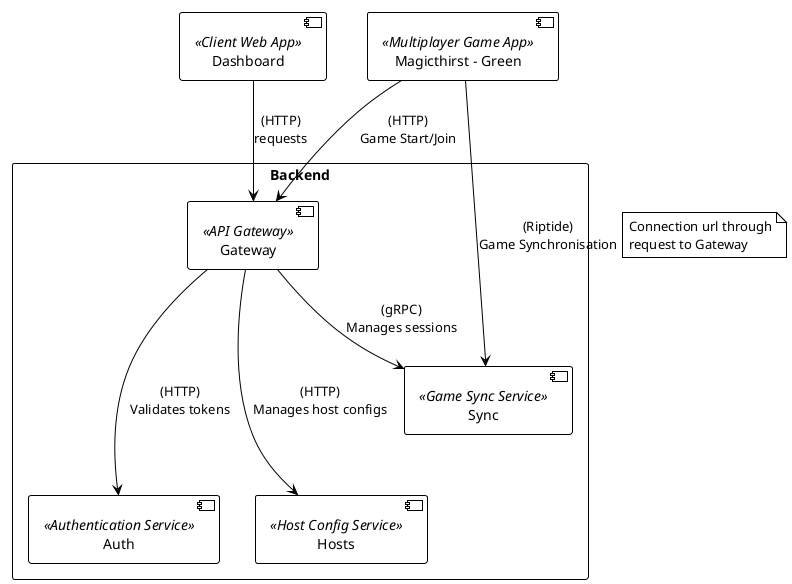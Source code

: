 @startuml

!theme plain

component [Dashboard] as Dashboard <<Client Web App>>
component [Magicthirst - Green] as UnityGame <<Multiplayer Game App>>
rectangle Backend {
    component [Gateway] as Gateway <<API Gateway>>
    component [Auth] as Auth <<Authentication Service>>
    component [Hosts] as Hosts <<Host Config Service>>
    component [Sync] as Sync <<Game Sync Service>>
}

Dashboard --> Gateway : (HTTP)\nrequests
UnityGame --> Gateway : (HTTP)\nGame Start/Join
UnityGame --> Sync : (Riptide)\nGame Synchronisation
note right of link: Connection url through\nrequest to Gateway
Gateway ---> Auth : (HTTP)\nValidates tokens
Gateway ---> Hosts : (HTTP)\nManages host configs
Gateway --> Sync : (gRPC)\nManages sessions

@enduml